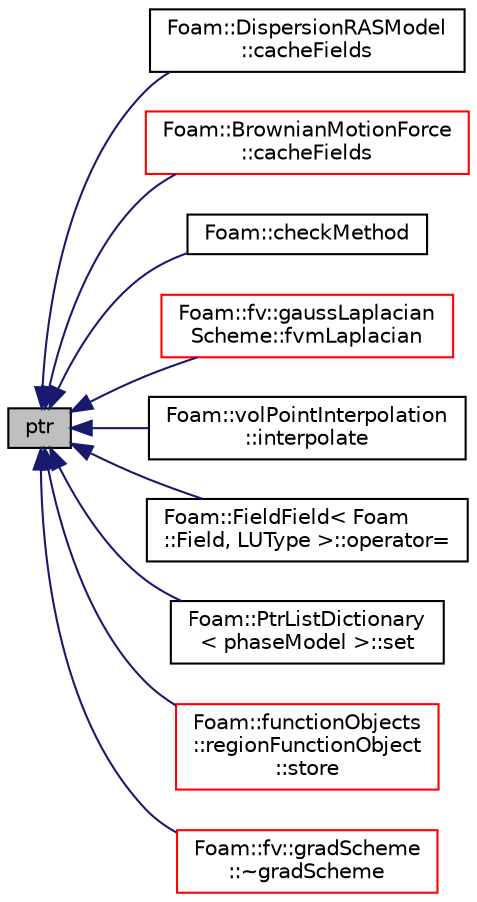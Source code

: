 digraph "ptr"
{
  bgcolor="transparent";
  edge [fontname="Helvetica",fontsize="10",labelfontname="Helvetica",labelfontsize="10"];
  node [fontname="Helvetica",fontsize="10",shape=record];
  rankdir="LR";
  Node2428 [label="ptr",height=0.2,width=0.4,color="black", fillcolor="grey75", style="filled", fontcolor="black"];
  Node2428 -> Node2429 [dir="back",color="midnightblue",fontsize="10",style="solid",fontname="Helvetica"];
  Node2429 [label="Foam::DispersionRASModel\l::cacheFields",height=0.2,width=0.4,color="black",URL="$a25725.html#a6005414ac27ae3e0b5a783ba216c1906",tooltip="Cache carrier fields. "];
  Node2428 -> Node2430 [dir="back",color="midnightblue",fontsize="10",style="solid",fontname="Helvetica"];
  Node2430 [label="Foam::BrownianMotionForce\l::cacheFields",height=0.2,width=0.4,color="red",URL="$a25737.html#a6005414ac27ae3e0b5a783ba216c1906",tooltip="Cache fields. "];
  Node2428 -> Node2432 [dir="back",color="midnightblue",fontsize="10",style="solid",fontname="Helvetica"];
  Node2432 [label="Foam::checkMethod",height=0.2,width=0.4,color="black",URL="$a21851.html#af7c5aac53b9e18ea8377a3c3a973114b"];
  Node2428 -> Node2433 [dir="back",color="midnightblue",fontsize="10",style="solid",fontname="Helvetica"];
  Node2433 [label="Foam::fv::gaussLaplacian\lScheme::fvmLaplacian",height=0.2,width=0.4,color="red",URL="$a23397.html#ac363258e34a38773cd5e029506a4b945"];
  Node2428 -> Node2437 [dir="back",color="midnightblue",fontsize="10",style="solid",fontname="Helvetica"];
  Node2437 [label="Foam::volPointInterpolation\l::interpolate",height=0.2,width=0.4,color="black",URL="$a24117.html#a8b106baecd7def7a7bc7beace0d79167"];
  Node2428 -> Node2438 [dir="back",color="midnightblue",fontsize="10",style="solid",fontname="Helvetica"];
  Node2438 [label="Foam::FieldField\< Foam\l::Field, LUType \>::operator=",height=0.2,width=0.4,color="black",URL="$a27529.html#ab7eca532f0f9cc82ca81a0ee1aac9b00"];
  Node2428 -> Node2439 [dir="back",color="midnightblue",fontsize="10",style="solid",fontname="Helvetica"];
  Node2439 [label="Foam::PtrListDictionary\l\< phaseModel \>::set",height=0.2,width=0.4,color="black",URL="$a26813.html#aa5ece5720611365d782533a3b0d897d2",tooltip="Set element to tmp value provided and return old element. "];
  Node2428 -> Node2440 [dir="back",color="midnightblue",fontsize="10",style="solid",fontname="Helvetica"];
  Node2440 [label="Foam::functionObjects\l::regionFunctionObject\l::store",height=0.2,width=0.4,color="red",URL="$a27233.html#a720390e0b4bd92d7bbbe8e673ea16c76",tooltip="Store the given field in the objectRegistry under the given name. "];
  Node2428 -> Node2445 [dir="back",color="midnightblue",fontsize="10",style="solid",fontname="Helvetica"];
  Node2445 [label="Foam::fv::gradScheme\l::~gradScheme",height=0.2,width=0.4,color="red",URL="$a23361.html#a176eec5904b7e15d4e6cc9d05ac632a2",tooltip="Destructor. "];
}
